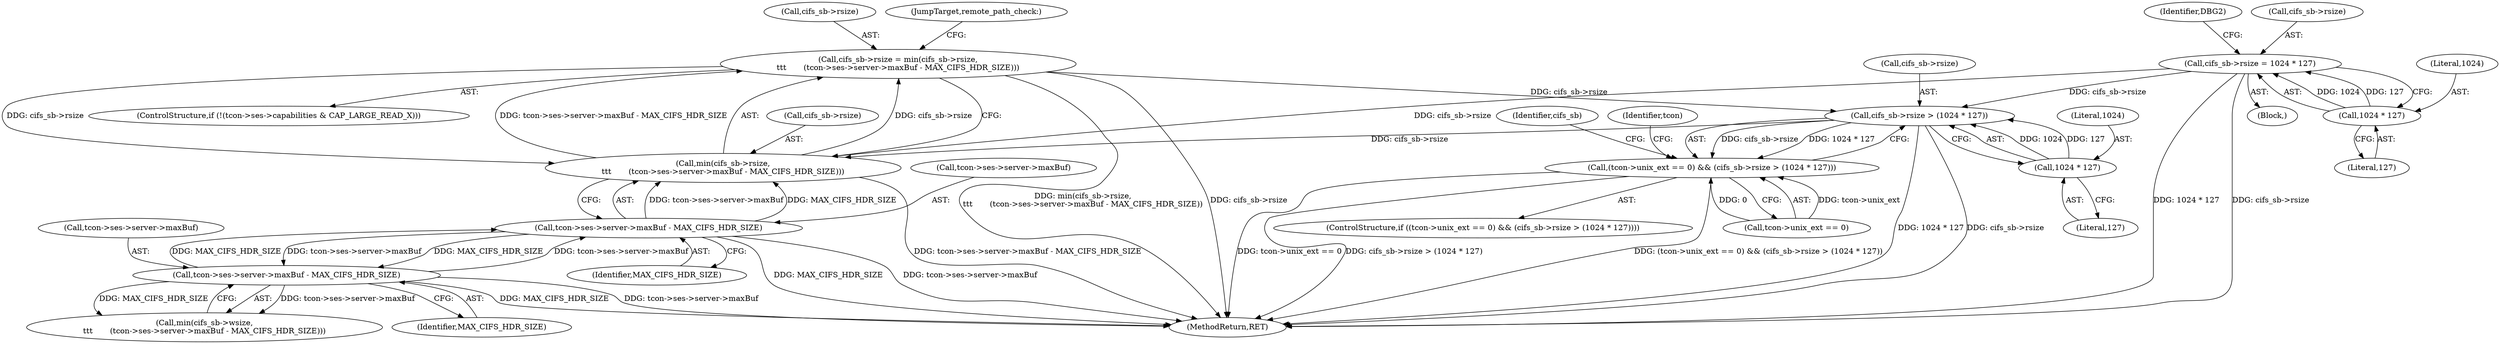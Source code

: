 digraph "0_linux_70945643722ffeac779d2529a348f99567fa5c33@integer" {
"1000460" [label="(Call,cifs_sb->rsize = min(cifs_sb->rsize,\n\t\t\t       (tcon->ses->server->maxBuf - MAX_CIFS_HDR_SIZE)))"];
"1000464" [label="(Call,min(cifs_sb->rsize,\n\t\t\t       (tcon->ses->server->maxBuf - MAX_CIFS_HDR_SIZE)))"];
"1000460" [label="(Call,cifs_sb->rsize = min(cifs_sb->rsize,\n\t\t\t       (tcon->ses->server->maxBuf - MAX_CIFS_HDR_SIZE)))"];
"1000407" [label="(Call,cifs_sb->rsize > (1024 * 127))"];
"1000415" [label="(Call,cifs_sb->rsize = 1024 * 127)"];
"1000419" [label="(Call,1024 * 127)"];
"1000411" [label="(Call,1024 * 127)"];
"1000468" [label="(Call,tcon->ses->server->maxBuf - MAX_CIFS_HDR_SIZE)"];
"1000442" [label="(Call,tcon->ses->server->maxBuf - MAX_CIFS_HDR_SIZE)"];
"1000401" [label="(Call,(tcon->unix_ext == 0) && (cifs_sb->rsize > (1024 * 127)))"];
"1000420" [label="(Literal,1024)"];
"1000442" [label="(Call,tcon->ses->server->maxBuf - MAX_CIFS_HDR_SIZE)"];
"1000430" [label="(Identifier,tcon)"];
"1000411" [label="(Call,1024 * 127)"];
"1000451" [label="(ControlStructure,if (!(tcon->ses->capabilities & CAP_LARGE_READ_X)))"];
"1000423" [label="(Identifier,DBG2)"];
"1000443" [label="(Call,tcon->ses->server->maxBuf)"];
"1000476" [label="(Identifier,MAX_CIFS_HDR_SIZE)"];
"1000464" [label="(Call,min(cifs_sb->rsize,\n\t\t\t       (tcon->ses->server->maxBuf - MAX_CIFS_HDR_SIZE)))"];
"1000767" [label="(MethodReturn,RET)"];
"1000468" [label="(Call,tcon->ses->server->maxBuf - MAX_CIFS_HDR_SIZE)"];
"1000414" [label="(Block,)"];
"1000408" [label="(Call,cifs_sb->rsize)"];
"1000412" [label="(Literal,1024)"];
"1000402" [label="(Call,tcon->unix_ext == 0)"];
"1000421" [label="(Literal,127)"];
"1000465" [label="(Call,cifs_sb->rsize)"];
"1000438" [label="(Call,min(cifs_sb->wsize,\n\t\t\t       (tcon->ses->server->maxBuf - MAX_CIFS_HDR_SIZE)))"];
"1000417" [label="(Identifier,cifs_sb)"];
"1000400" [label="(ControlStructure,if ((tcon->unix_ext == 0) && (cifs_sb->rsize > (1024 * 127))))"];
"1000415" [label="(Call,cifs_sb->rsize = 1024 * 127)"];
"1000461" [label="(Call,cifs_sb->rsize)"];
"1000407" [label="(Call,cifs_sb->rsize > (1024 * 127))"];
"1000419" [label="(Call,1024 * 127)"];
"1000477" [label="(JumpTarget,remote_path_check:)"];
"1000460" [label="(Call,cifs_sb->rsize = min(cifs_sb->rsize,\n\t\t\t       (tcon->ses->server->maxBuf - MAX_CIFS_HDR_SIZE)))"];
"1000416" [label="(Call,cifs_sb->rsize)"];
"1000469" [label="(Call,tcon->ses->server->maxBuf)"];
"1000450" [label="(Identifier,MAX_CIFS_HDR_SIZE)"];
"1000401" [label="(Call,(tcon->unix_ext == 0) && (cifs_sb->rsize > (1024 * 127)))"];
"1000413" [label="(Literal,127)"];
"1000460" -> "1000451"  [label="AST: "];
"1000460" -> "1000464"  [label="CFG: "];
"1000461" -> "1000460"  [label="AST: "];
"1000464" -> "1000460"  [label="AST: "];
"1000477" -> "1000460"  [label="CFG: "];
"1000460" -> "1000767"  [label="DDG: cifs_sb->rsize"];
"1000460" -> "1000767"  [label="DDG: min(cifs_sb->rsize,\n\t\t\t       (tcon->ses->server->maxBuf - MAX_CIFS_HDR_SIZE))"];
"1000460" -> "1000407"  [label="DDG: cifs_sb->rsize"];
"1000464" -> "1000460"  [label="DDG: cifs_sb->rsize"];
"1000464" -> "1000460"  [label="DDG: tcon->ses->server->maxBuf - MAX_CIFS_HDR_SIZE"];
"1000460" -> "1000464"  [label="DDG: cifs_sb->rsize"];
"1000464" -> "1000468"  [label="CFG: "];
"1000465" -> "1000464"  [label="AST: "];
"1000468" -> "1000464"  [label="AST: "];
"1000464" -> "1000767"  [label="DDG: tcon->ses->server->maxBuf - MAX_CIFS_HDR_SIZE"];
"1000407" -> "1000464"  [label="DDG: cifs_sb->rsize"];
"1000415" -> "1000464"  [label="DDG: cifs_sb->rsize"];
"1000468" -> "1000464"  [label="DDG: tcon->ses->server->maxBuf"];
"1000468" -> "1000464"  [label="DDG: MAX_CIFS_HDR_SIZE"];
"1000407" -> "1000401"  [label="AST: "];
"1000407" -> "1000411"  [label="CFG: "];
"1000408" -> "1000407"  [label="AST: "];
"1000411" -> "1000407"  [label="AST: "];
"1000401" -> "1000407"  [label="CFG: "];
"1000407" -> "1000767"  [label="DDG: 1024 * 127"];
"1000407" -> "1000767"  [label="DDG: cifs_sb->rsize"];
"1000407" -> "1000401"  [label="DDG: cifs_sb->rsize"];
"1000407" -> "1000401"  [label="DDG: 1024 * 127"];
"1000415" -> "1000407"  [label="DDG: cifs_sb->rsize"];
"1000411" -> "1000407"  [label="DDG: 1024"];
"1000411" -> "1000407"  [label="DDG: 127"];
"1000415" -> "1000414"  [label="AST: "];
"1000415" -> "1000419"  [label="CFG: "];
"1000416" -> "1000415"  [label="AST: "];
"1000419" -> "1000415"  [label="AST: "];
"1000423" -> "1000415"  [label="CFG: "];
"1000415" -> "1000767"  [label="DDG: cifs_sb->rsize"];
"1000415" -> "1000767"  [label="DDG: 1024 * 127"];
"1000419" -> "1000415"  [label="DDG: 1024"];
"1000419" -> "1000415"  [label="DDG: 127"];
"1000419" -> "1000421"  [label="CFG: "];
"1000420" -> "1000419"  [label="AST: "];
"1000421" -> "1000419"  [label="AST: "];
"1000411" -> "1000413"  [label="CFG: "];
"1000412" -> "1000411"  [label="AST: "];
"1000413" -> "1000411"  [label="AST: "];
"1000468" -> "1000476"  [label="CFG: "];
"1000469" -> "1000468"  [label="AST: "];
"1000476" -> "1000468"  [label="AST: "];
"1000468" -> "1000767"  [label="DDG: MAX_CIFS_HDR_SIZE"];
"1000468" -> "1000767"  [label="DDG: tcon->ses->server->maxBuf"];
"1000468" -> "1000442"  [label="DDG: tcon->ses->server->maxBuf"];
"1000468" -> "1000442"  [label="DDG: MAX_CIFS_HDR_SIZE"];
"1000442" -> "1000468"  [label="DDG: tcon->ses->server->maxBuf"];
"1000442" -> "1000468"  [label="DDG: MAX_CIFS_HDR_SIZE"];
"1000442" -> "1000438"  [label="AST: "];
"1000442" -> "1000450"  [label="CFG: "];
"1000443" -> "1000442"  [label="AST: "];
"1000450" -> "1000442"  [label="AST: "];
"1000438" -> "1000442"  [label="CFG: "];
"1000442" -> "1000767"  [label="DDG: tcon->ses->server->maxBuf"];
"1000442" -> "1000767"  [label="DDG: MAX_CIFS_HDR_SIZE"];
"1000442" -> "1000438"  [label="DDG: tcon->ses->server->maxBuf"];
"1000442" -> "1000438"  [label="DDG: MAX_CIFS_HDR_SIZE"];
"1000401" -> "1000400"  [label="AST: "];
"1000401" -> "1000402"  [label="CFG: "];
"1000402" -> "1000401"  [label="AST: "];
"1000417" -> "1000401"  [label="CFG: "];
"1000430" -> "1000401"  [label="CFG: "];
"1000401" -> "1000767"  [label="DDG: (tcon->unix_ext == 0) && (cifs_sb->rsize > (1024 * 127))"];
"1000401" -> "1000767"  [label="DDG: tcon->unix_ext == 0"];
"1000401" -> "1000767"  [label="DDG: cifs_sb->rsize > (1024 * 127)"];
"1000402" -> "1000401"  [label="DDG: tcon->unix_ext"];
"1000402" -> "1000401"  [label="DDG: 0"];
}
